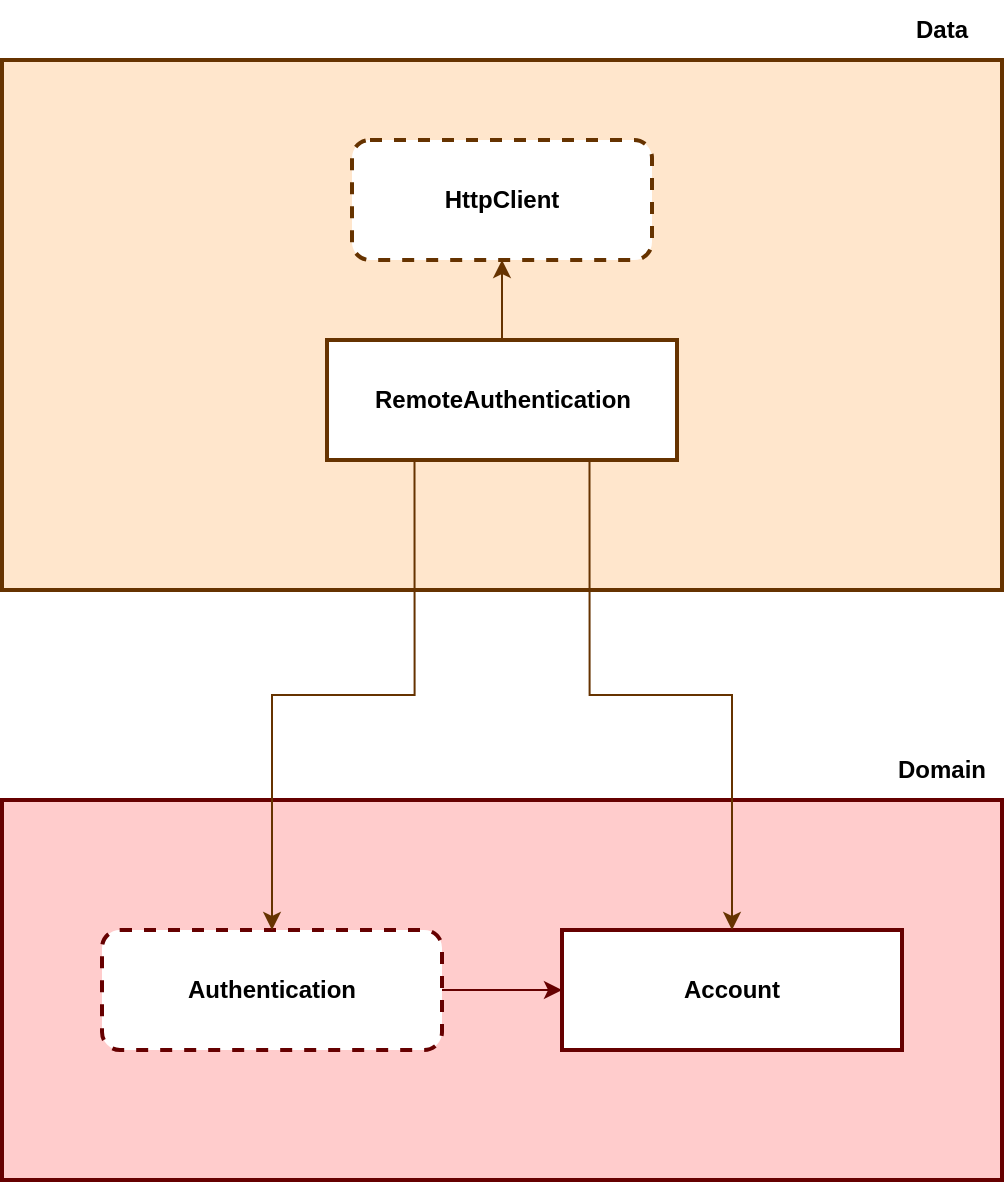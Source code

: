 <mxfile version="20.5.2" type="device"><diagram id="HfEWq_r0W0ZpkX7ZRNV-" name="Página-1"><mxGraphModel dx="1185" dy="662" grid="1" gridSize="10" guides="1" tooltips="1" connect="1" arrows="1" fold="1" page="1" pageScale="1" pageWidth="827" pageHeight="1169" math="0" shadow="0"><root><mxCell id="0"/><mxCell id="1" parent="0"/><mxCell id="QETJLzq0enbgLHSMHhcw-3" value="" style="rounded=0;whiteSpace=wrap;html=1;strokeWidth=2;fillColor=#FFE6CC;strokeColor=#663300;" vertex="1" parent="1"><mxGeometry x="90" y="160" width="500" height="265" as="geometry"/></mxCell><mxCell id="QETJLzq0enbgLHSMHhcw-15" style="edgeStyle=orthogonalEdgeStyle;rounded=0;orthogonalLoop=1;jettySize=auto;html=1;exitX=0.5;exitY=0;exitDx=0;exitDy=0;entryX=0.5;entryY=1;entryDx=0;entryDy=0;strokeColor=#663300;" edge="1" parent="1" source="QETJLzq0enbgLHSMHhcw-2" target="QETJLzq0enbgLHSMHhcw-14"><mxGeometry relative="1" as="geometry"/></mxCell><mxCell id="QETJLzq0enbgLHSMHhcw-2" value="RemoteAuthentication" style="rounded=0;whiteSpace=wrap;html=1;fontStyle=1;strokeWidth=2;strokeColor=#663300;" vertex="1" parent="1"><mxGeometry x="252.5" y="300" width="175" height="60" as="geometry"/></mxCell><mxCell id="QETJLzq0enbgLHSMHhcw-4" value="Data" style="text;html=1;strokeColor=none;fillColor=none;align=center;verticalAlign=middle;whiteSpace=wrap;rounded=0;strokeWidth=2;fontStyle=1" vertex="1" parent="1"><mxGeometry x="530" y="130" width="60" height="30" as="geometry"/></mxCell><mxCell id="QETJLzq0enbgLHSMHhcw-7" value="" style="rounded=0;whiteSpace=wrap;html=1;strokeWidth=2;fillColor=#FFCCCC;strokeColor=#660000;" vertex="1" parent="1"><mxGeometry x="90" y="530" width="500" height="190" as="geometry"/></mxCell><mxCell id="QETJLzq0enbgLHSMHhcw-8" style="edgeStyle=orthogonalEdgeStyle;rounded=0;orthogonalLoop=1;jettySize=auto;html=1;exitX=1;exitY=0.5;exitDx=0;exitDy=0;entryX=0;entryY=0.5;entryDx=0;entryDy=0;strokeColor=#660000;" edge="1" parent="1" source="QETJLzq0enbgLHSMHhcw-9" target="QETJLzq0enbgLHSMHhcw-11"><mxGeometry relative="1" as="geometry"/></mxCell><mxCell id="QETJLzq0enbgLHSMHhcw-9" value="Authentication" style="rounded=1;whiteSpace=wrap;html=1;fontStyle=1;dashed=1;strokeWidth=2;strokeColor=#660000;" vertex="1" parent="1"><mxGeometry x="140" y="595" width="170" height="60" as="geometry"/></mxCell><mxCell id="QETJLzq0enbgLHSMHhcw-10" value="Domain" style="text;html=1;strokeColor=none;fillColor=none;align=center;verticalAlign=middle;whiteSpace=wrap;rounded=0;strokeWidth=2;fontStyle=1" vertex="1" parent="1"><mxGeometry x="530" y="500" width="60" height="30" as="geometry"/></mxCell><mxCell id="QETJLzq0enbgLHSMHhcw-11" value="Account" style="rounded=0;whiteSpace=wrap;html=1;fontStyle=1;strokeWidth=2;strokeColor=#660000;" vertex="1" parent="1"><mxGeometry x="370" y="595" width="170" height="60" as="geometry"/></mxCell><mxCell id="QETJLzq0enbgLHSMHhcw-12" style="edgeStyle=orthogonalEdgeStyle;rounded=0;orthogonalLoop=1;jettySize=auto;html=1;exitX=0.25;exitY=1;exitDx=0;exitDy=0;entryX=0.5;entryY=0;entryDx=0;entryDy=0;strokeColor=#663300;" edge="1" parent="1" source="QETJLzq0enbgLHSMHhcw-2" target="QETJLzq0enbgLHSMHhcw-9"><mxGeometry relative="1" as="geometry"/></mxCell><mxCell id="QETJLzq0enbgLHSMHhcw-13" style="edgeStyle=orthogonalEdgeStyle;rounded=0;orthogonalLoop=1;jettySize=auto;html=1;exitX=0.75;exitY=1;exitDx=0;exitDy=0;entryX=0.5;entryY=0;entryDx=0;entryDy=0;strokeColor=#663300;" edge="1" parent="1" source="QETJLzq0enbgLHSMHhcw-2" target="QETJLzq0enbgLHSMHhcw-11"><mxGeometry relative="1" as="geometry"/></mxCell><mxCell id="QETJLzq0enbgLHSMHhcw-14" value="HttpClient" style="rounded=1;whiteSpace=wrap;html=1;fontStyle=1;dashed=1;strokeWidth=2;strokeColor=#663300;" vertex="1" parent="1"><mxGeometry x="265" y="200" width="150" height="60" as="geometry"/></mxCell></root></mxGraphModel></diagram></mxfile>